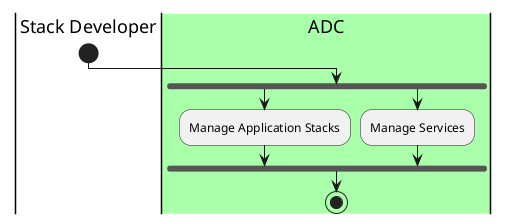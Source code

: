 @startuml
|Stack Developer|
start
|#aaffaa|ADC|
fork
:Manage Application Stacks;
fork again
:Manage Services;
fork end
stop
@enduml
